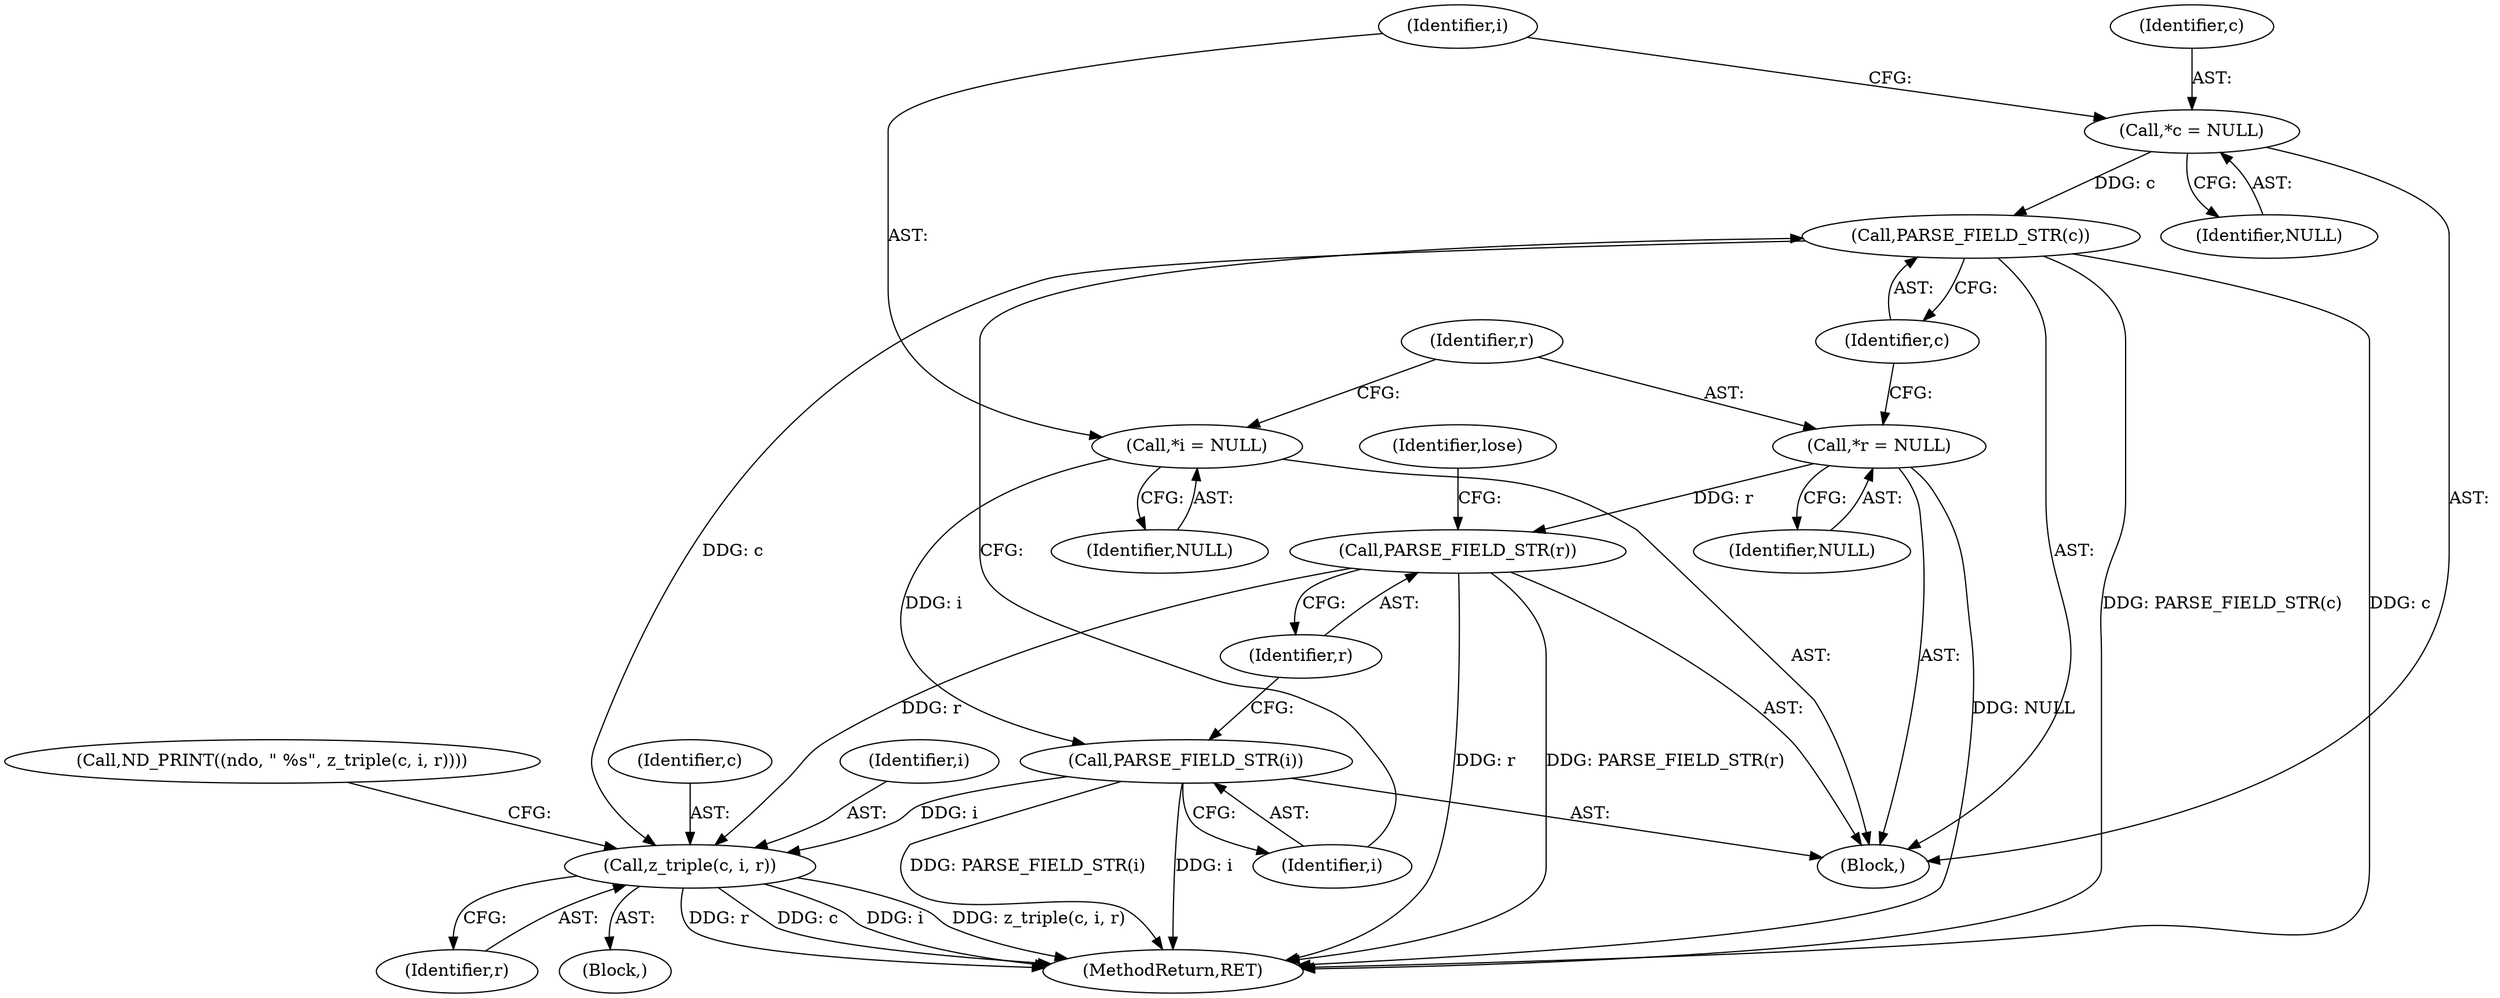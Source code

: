 digraph "0_tcpdump_d17507ffa3e9742199b02a66aa940e79ababfa30_0@pointer" {
"1000473" [label="(Call,z_triple(c, i, r))"];
"1000459" [label="(Call,PARSE_FIELD_STR(c))"];
"1000448" [label="(Call,*c = NULL)"];
"1000461" [label="(Call,PARSE_FIELD_STR(i))"];
"1000452" [label="(Call,*i = NULL)"];
"1000463" [label="(Call,PARSE_FIELD_STR(r))"];
"1000456" [label="(Call,*r = NULL)"];
"1000448" [label="(Call,*c = NULL)"];
"1000461" [label="(Call,PARSE_FIELD_STR(i))"];
"1000463" [label="(Call,PARSE_FIELD_STR(r))"];
"1000453" [label="(Identifier,i)"];
"1000759" [label="(MethodReturn,RET)"];
"1000446" [label="(Block,)"];
"1000475" [label="(Identifier,i)"];
"1000468" [label="(Call,ND_PRINT((ndo, \" %s\", z_triple(c, i, r))))"];
"1000462" [label="(Identifier,i)"];
"1000456" [label="(Call,*r = NULL)"];
"1000457" [label="(Identifier,r)"];
"1000464" [label="(Identifier,r)"];
"1000454" [label="(Identifier,NULL)"];
"1000459" [label="(Call,PARSE_FIELD_STR(c))"];
"1000467" [label="(Identifier,lose)"];
"1000452" [label="(Call,*i = NULL)"];
"1000474" [label="(Identifier,c)"];
"1000460" [label="(Identifier,c)"];
"1000450" [label="(Identifier,NULL)"];
"1000476" [label="(Identifier,r)"];
"1000473" [label="(Call,z_triple(c, i, r))"];
"1000458" [label="(Identifier,NULL)"];
"1000471" [label="(Block,)"];
"1000449" [label="(Identifier,c)"];
"1000473" -> "1000471"  [label="AST: "];
"1000473" -> "1000476"  [label="CFG: "];
"1000474" -> "1000473"  [label="AST: "];
"1000475" -> "1000473"  [label="AST: "];
"1000476" -> "1000473"  [label="AST: "];
"1000468" -> "1000473"  [label="CFG: "];
"1000473" -> "1000759"  [label="DDG: r"];
"1000473" -> "1000759"  [label="DDG: c"];
"1000473" -> "1000759"  [label="DDG: i"];
"1000473" -> "1000759"  [label="DDG: z_triple(c, i, r)"];
"1000459" -> "1000473"  [label="DDG: c"];
"1000461" -> "1000473"  [label="DDG: i"];
"1000463" -> "1000473"  [label="DDG: r"];
"1000459" -> "1000446"  [label="AST: "];
"1000459" -> "1000460"  [label="CFG: "];
"1000460" -> "1000459"  [label="AST: "];
"1000462" -> "1000459"  [label="CFG: "];
"1000459" -> "1000759"  [label="DDG: c"];
"1000459" -> "1000759"  [label="DDG: PARSE_FIELD_STR(c)"];
"1000448" -> "1000459"  [label="DDG: c"];
"1000448" -> "1000446"  [label="AST: "];
"1000448" -> "1000450"  [label="CFG: "];
"1000449" -> "1000448"  [label="AST: "];
"1000450" -> "1000448"  [label="AST: "];
"1000453" -> "1000448"  [label="CFG: "];
"1000461" -> "1000446"  [label="AST: "];
"1000461" -> "1000462"  [label="CFG: "];
"1000462" -> "1000461"  [label="AST: "];
"1000464" -> "1000461"  [label="CFG: "];
"1000461" -> "1000759"  [label="DDG: PARSE_FIELD_STR(i)"];
"1000461" -> "1000759"  [label="DDG: i"];
"1000452" -> "1000461"  [label="DDG: i"];
"1000452" -> "1000446"  [label="AST: "];
"1000452" -> "1000454"  [label="CFG: "];
"1000453" -> "1000452"  [label="AST: "];
"1000454" -> "1000452"  [label="AST: "];
"1000457" -> "1000452"  [label="CFG: "];
"1000463" -> "1000446"  [label="AST: "];
"1000463" -> "1000464"  [label="CFG: "];
"1000464" -> "1000463"  [label="AST: "];
"1000467" -> "1000463"  [label="CFG: "];
"1000463" -> "1000759"  [label="DDG: PARSE_FIELD_STR(r)"];
"1000463" -> "1000759"  [label="DDG: r"];
"1000456" -> "1000463"  [label="DDG: r"];
"1000456" -> "1000446"  [label="AST: "];
"1000456" -> "1000458"  [label="CFG: "];
"1000457" -> "1000456"  [label="AST: "];
"1000458" -> "1000456"  [label="AST: "];
"1000460" -> "1000456"  [label="CFG: "];
"1000456" -> "1000759"  [label="DDG: NULL"];
}
